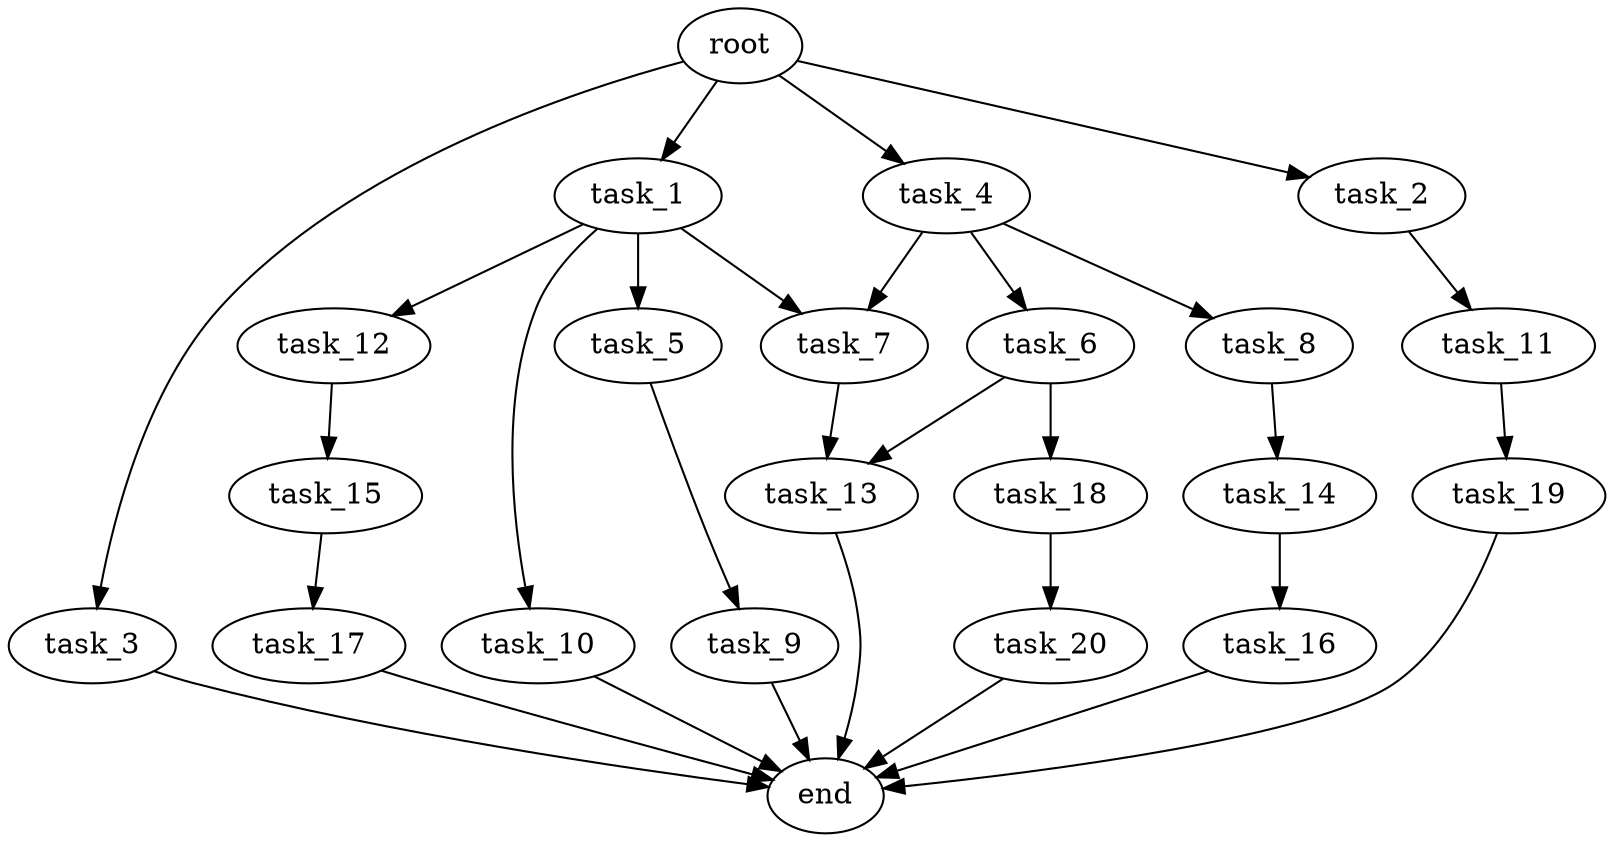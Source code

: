 digraph G {
  root [size="0.000000e+00"];
  task_1 [size="7.614974e+10"];
  task_2 [size="6.762669e+10"];
  task_3 [size="4.895098e+10"];
  task_4 [size="5.774678e+10"];
  task_5 [size="2.687903e+10"];
  task_6 [size="4.142837e+10"];
  task_7 [size="4.520465e+10"];
  task_8 [size="6.336644e+10"];
  task_9 [size="8.801371e+10"];
  task_10 [size="9.318547e+09"];
  task_11 [size="5.156619e+10"];
  task_12 [size="2.782979e+10"];
  task_13 [size="9.363425e+10"];
  task_14 [size="3.691343e+10"];
  task_15 [size="9.502591e+10"];
  task_16 [size="3.273566e+10"];
  task_17 [size="2.572838e+08"];
  task_18 [size="7.741579e+10"];
  task_19 [size="7.327508e+10"];
  task_20 [size="7.309588e+10"];
  end [size="0.000000e+00"];

  root -> task_1 [size="1.000000e-12"];
  root -> task_2 [size="1.000000e-12"];
  root -> task_3 [size="1.000000e-12"];
  root -> task_4 [size="1.000000e-12"];
  task_1 -> task_5 [size="2.687903e+08"];
  task_1 -> task_7 [size="2.260233e+08"];
  task_1 -> task_10 [size="9.318547e+07"];
  task_1 -> task_12 [size="2.782979e+08"];
  task_2 -> task_11 [size="5.156619e+08"];
  task_3 -> end [size="1.000000e-12"];
  task_4 -> task_6 [size="4.142837e+08"];
  task_4 -> task_7 [size="2.260233e+08"];
  task_4 -> task_8 [size="6.336644e+08"];
  task_5 -> task_9 [size="8.801371e+08"];
  task_6 -> task_13 [size="4.681712e+08"];
  task_6 -> task_18 [size="7.741579e+08"];
  task_7 -> task_13 [size="4.681712e+08"];
  task_8 -> task_14 [size="3.691343e+08"];
  task_9 -> end [size="1.000000e-12"];
  task_10 -> end [size="1.000000e-12"];
  task_11 -> task_19 [size="7.327508e+08"];
  task_12 -> task_15 [size="9.502591e+08"];
  task_13 -> end [size="1.000000e-12"];
  task_14 -> task_16 [size="3.273566e+08"];
  task_15 -> task_17 [size="2.572838e+06"];
  task_16 -> end [size="1.000000e-12"];
  task_17 -> end [size="1.000000e-12"];
  task_18 -> task_20 [size="7.309588e+08"];
  task_19 -> end [size="1.000000e-12"];
  task_20 -> end [size="1.000000e-12"];
}
